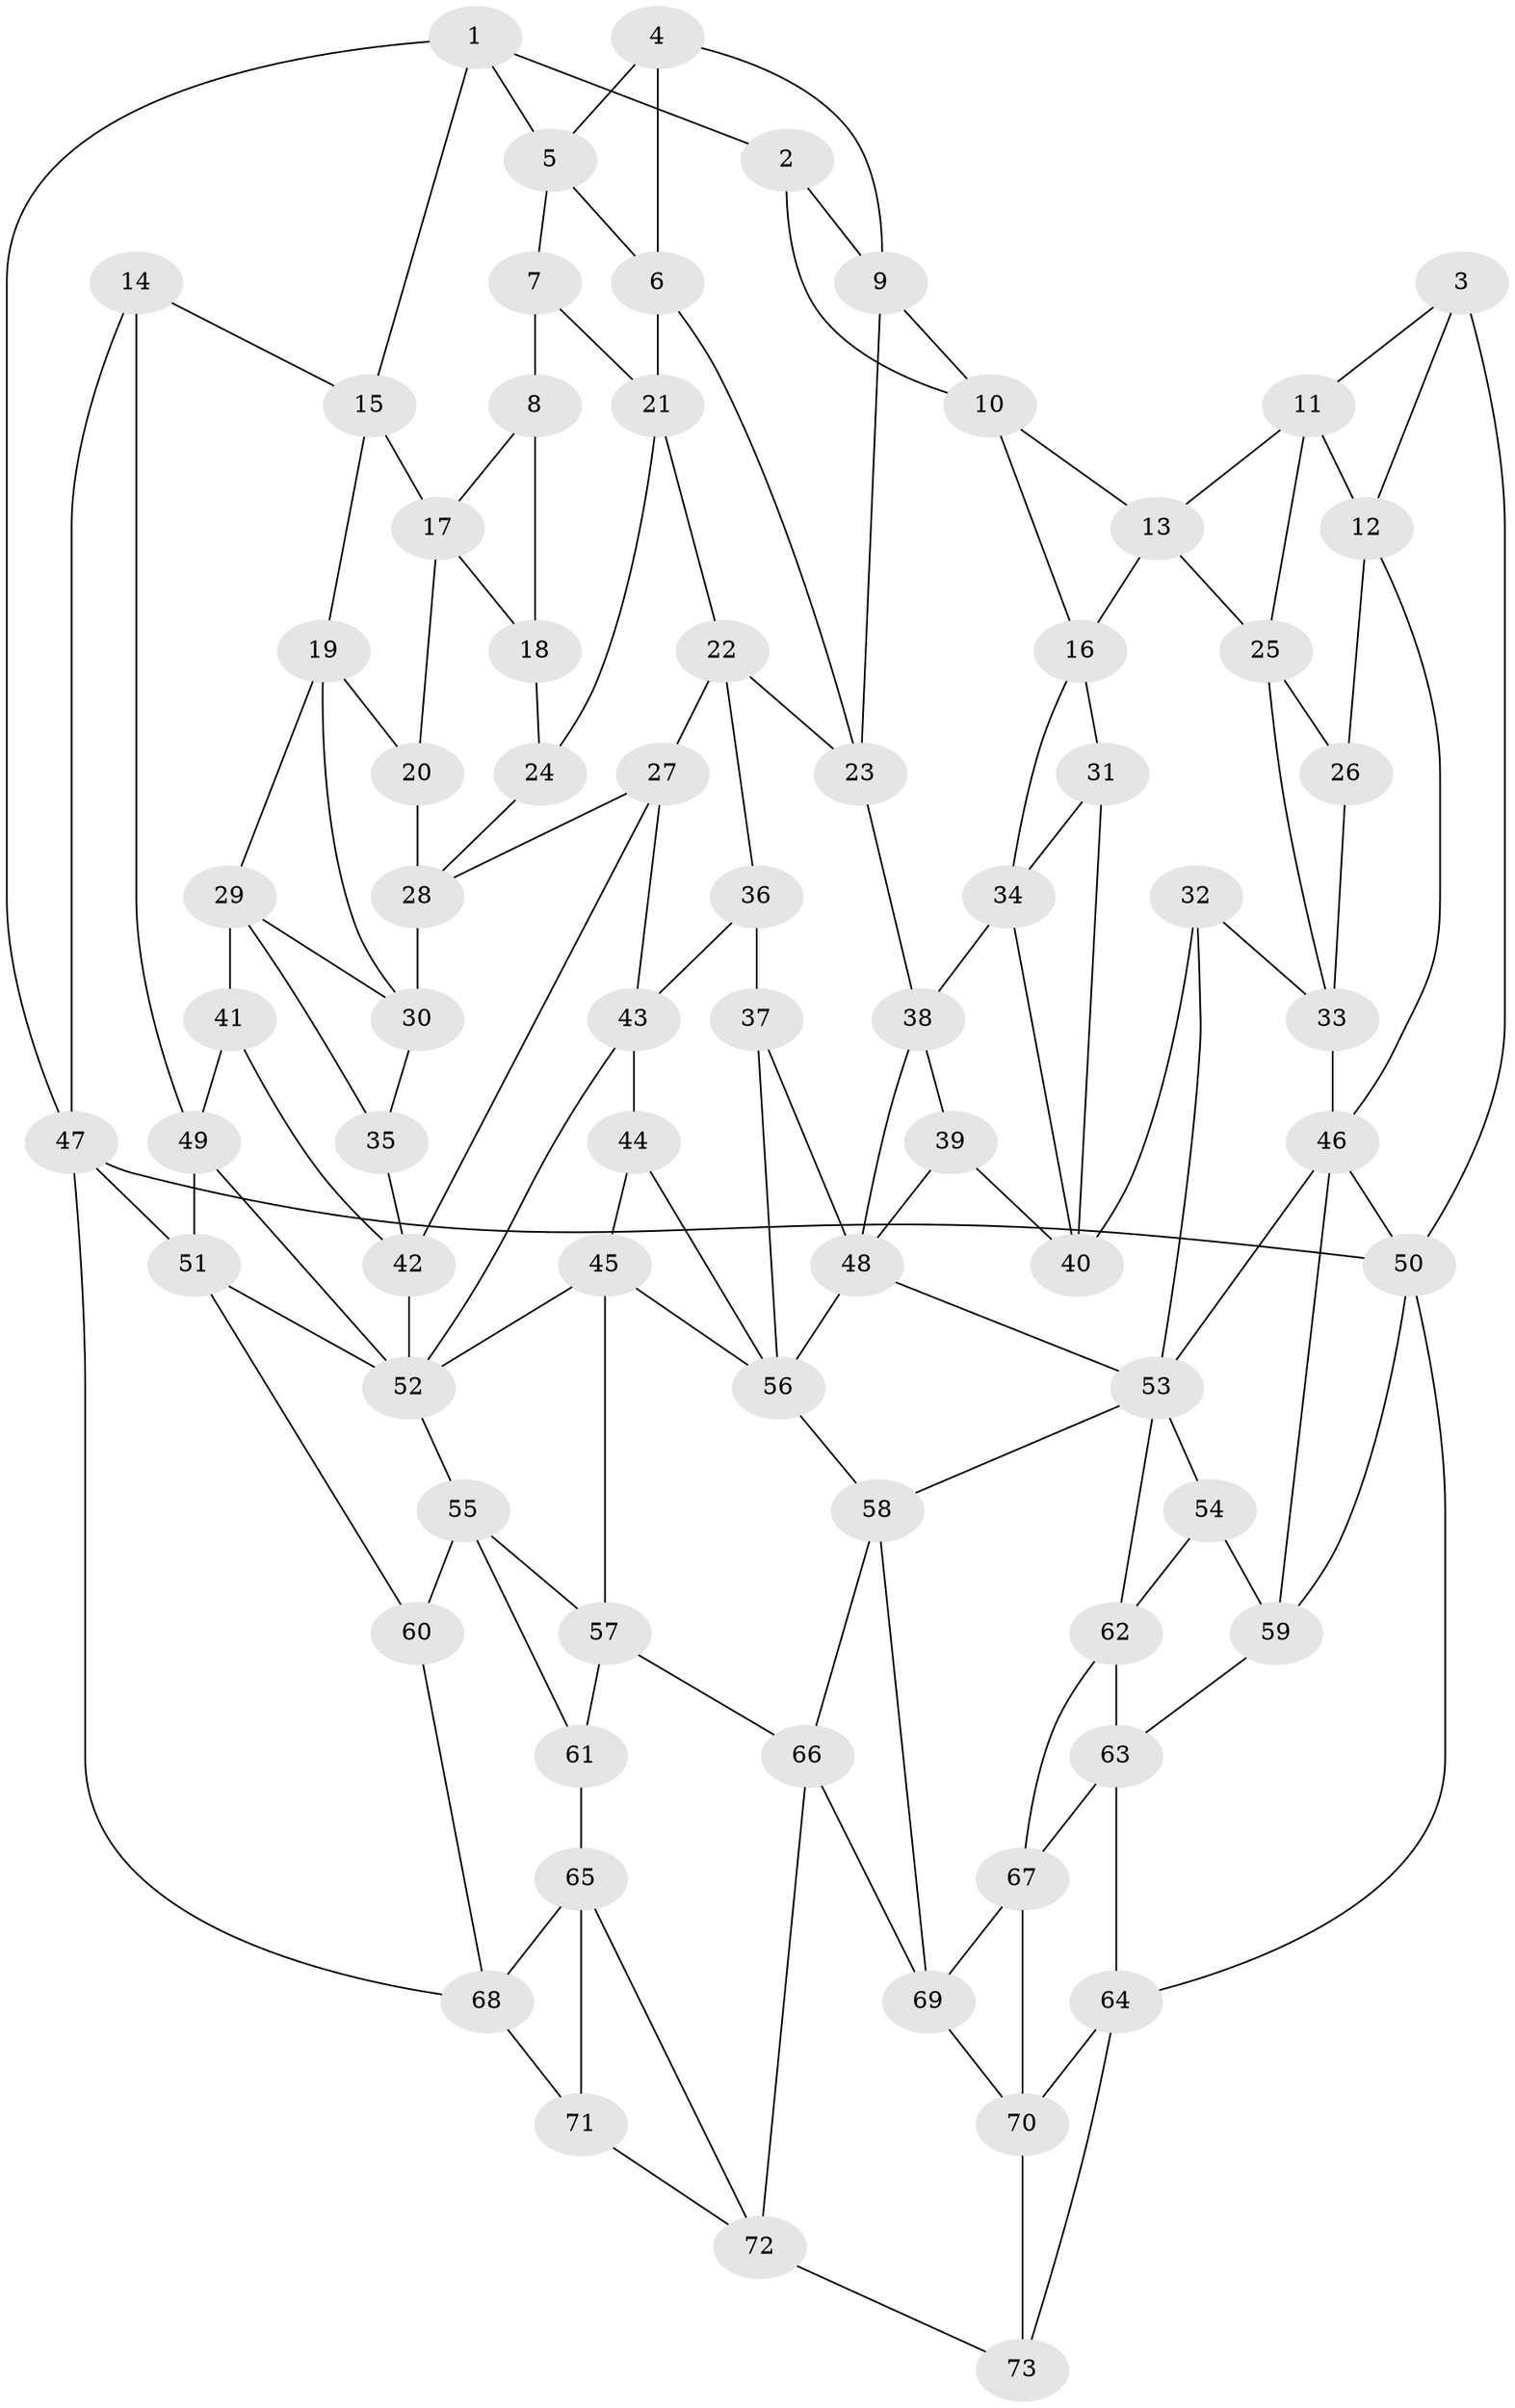 // original degree distribution, {3: 0.0136986301369863, 4: 0.23972602739726026, 5: 0.5205479452054794, 6: 0.22602739726027396}
// Generated by graph-tools (version 1.1) at 2025/27/03/09/25 03:27:03]
// undirected, 73 vertices, 139 edges
graph export_dot {
graph [start="1"]
  node [color=gray90,style=filled];
  1;
  2;
  3;
  4;
  5;
  6;
  7;
  8;
  9;
  10;
  11;
  12;
  13;
  14;
  15;
  16;
  17;
  18;
  19;
  20;
  21;
  22;
  23;
  24;
  25;
  26;
  27;
  28;
  29;
  30;
  31;
  32;
  33;
  34;
  35;
  36;
  37;
  38;
  39;
  40;
  41;
  42;
  43;
  44;
  45;
  46;
  47;
  48;
  49;
  50;
  51;
  52;
  53;
  54;
  55;
  56;
  57;
  58;
  59;
  60;
  61;
  62;
  63;
  64;
  65;
  66;
  67;
  68;
  69;
  70;
  71;
  72;
  73;
  1 -- 2 [weight=1.0];
  1 -- 5 [weight=1.0];
  1 -- 15 [weight=1.0];
  1 -- 47 [weight=1.0];
  2 -- 9 [weight=1.0];
  2 -- 10 [weight=1.0];
  3 -- 11 [weight=1.0];
  3 -- 12 [weight=1.0];
  3 -- 50 [weight=2.0];
  4 -- 5 [weight=1.0];
  4 -- 6 [weight=1.0];
  4 -- 9 [weight=1.0];
  5 -- 6 [weight=1.0];
  5 -- 7 [weight=1.0];
  6 -- 21 [weight=1.0];
  6 -- 23 [weight=1.0];
  7 -- 8 [weight=2.0];
  7 -- 21 [weight=1.0];
  8 -- 17 [weight=1.0];
  8 -- 18 [weight=1.0];
  9 -- 10 [weight=1.0];
  9 -- 23 [weight=1.0];
  10 -- 13 [weight=1.0];
  10 -- 16 [weight=1.0];
  11 -- 12 [weight=1.0];
  11 -- 13 [weight=1.0];
  11 -- 25 [weight=1.0];
  12 -- 26 [weight=1.0];
  12 -- 46 [weight=1.0];
  13 -- 16 [weight=1.0];
  13 -- 25 [weight=1.0];
  14 -- 15 [weight=1.0];
  14 -- 47 [weight=1.0];
  14 -- 49 [weight=1.0];
  15 -- 17 [weight=1.0];
  15 -- 19 [weight=1.0];
  16 -- 31 [weight=1.0];
  16 -- 34 [weight=1.0];
  17 -- 18 [weight=1.0];
  17 -- 20 [weight=1.0];
  18 -- 24 [weight=2.0];
  19 -- 20 [weight=1.0];
  19 -- 29 [weight=1.0];
  19 -- 30 [weight=1.0];
  20 -- 28 [weight=1.0];
  21 -- 22 [weight=1.0];
  21 -- 24 [weight=1.0];
  22 -- 23 [weight=1.0];
  22 -- 27 [weight=1.0];
  22 -- 36 [weight=1.0];
  23 -- 38 [weight=1.0];
  24 -- 28 [weight=1.0];
  25 -- 26 [weight=1.0];
  25 -- 33 [weight=1.0];
  26 -- 33 [weight=1.0];
  27 -- 28 [weight=1.0];
  27 -- 42 [weight=1.0];
  27 -- 43 [weight=1.0];
  28 -- 30 [weight=1.0];
  29 -- 30 [weight=1.0];
  29 -- 35 [weight=1.0];
  29 -- 41 [weight=1.0];
  30 -- 35 [weight=1.0];
  31 -- 34 [weight=1.0];
  31 -- 40 [weight=1.0];
  32 -- 33 [weight=1.0];
  32 -- 40 [weight=1.0];
  32 -- 53 [weight=1.0];
  33 -- 46 [weight=1.0];
  34 -- 38 [weight=1.0];
  34 -- 40 [weight=1.0];
  35 -- 42 [weight=1.0];
  36 -- 37 [weight=2.0];
  36 -- 43 [weight=1.0];
  37 -- 48 [weight=1.0];
  37 -- 56 [weight=1.0];
  38 -- 39 [weight=1.0];
  38 -- 48 [weight=1.0];
  39 -- 40 [weight=1.0];
  39 -- 48 [weight=1.0];
  41 -- 42 [weight=1.0];
  41 -- 49 [weight=2.0];
  42 -- 52 [weight=1.0];
  43 -- 44 [weight=1.0];
  43 -- 52 [weight=1.0];
  44 -- 45 [weight=1.0];
  44 -- 56 [weight=1.0];
  45 -- 52 [weight=1.0];
  45 -- 56 [weight=1.0];
  45 -- 57 [weight=1.0];
  46 -- 50 [weight=1.0];
  46 -- 53 [weight=1.0];
  46 -- 59 [weight=1.0];
  47 -- 50 [weight=2.0];
  47 -- 51 [weight=1.0];
  47 -- 68 [weight=1.0];
  48 -- 53 [weight=1.0];
  48 -- 56 [weight=2.0];
  49 -- 51 [weight=2.0];
  49 -- 52 [weight=1.0];
  50 -- 59 [weight=1.0];
  50 -- 64 [weight=1.0];
  51 -- 52 [weight=1.0];
  51 -- 60 [weight=1.0];
  52 -- 55 [weight=1.0];
  53 -- 54 [weight=1.0];
  53 -- 58 [weight=1.0];
  53 -- 62 [weight=1.0];
  54 -- 59 [weight=1.0];
  54 -- 62 [weight=1.0];
  55 -- 57 [weight=1.0];
  55 -- 60 [weight=1.0];
  55 -- 61 [weight=1.0];
  56 -- 58 [weight=1.0];
  57 -- 61 [weight=1.0];
  57 -- 66 [weight=1.0];
  58 -- 66 [weight=1.0];
  58 -- 69 [weight=1.0];
  59 -- 63 [weight=1.0];
  60 -- 68 [weight=1.0];
  61 -- 65 [weight=1.0];
  62 -- 63 [weight=1.0];
  62 -- 67 [weight=1.0];
  63 -- 64 [weight=1.0];
  63 -- 67 [weight=1.0];
  64 -- 70 [weight=1.0];
  64 -- 73 [weight=1.0];
  65 -- 68 [weight=1.0];
  65 -- 71 [weight=1.0];
  65 -- 72 [weight=1.0];
  66 -- 69 [weight=1.0];
  66 -- 72 [weight=1.0];
  67 -- 69 [weight=1.0];
  67 -- 70 [weight=1.0];
  68 -- 71 [weight=1.0];
  69 -- 70 [weight=1.0];
  70 -- 73 [weight=1.0];
  71 -- 72 [weight=1.0];
  72 -- 73 [weight=1.0];
}
